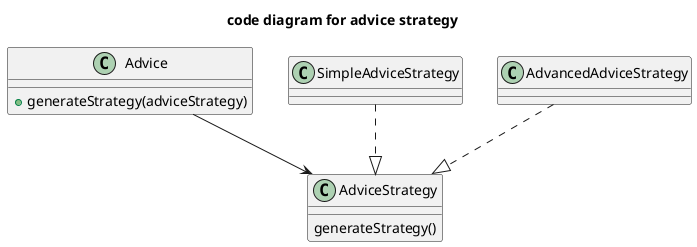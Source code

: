 @startuml
title code diagram for advice strategy

class Advice {
    + generateStrategy(adviceStrategy)
}

class AdviceStrategy {
    generateStrategy()
}

class SimpleAdviceStrategy{

}

class AdvancedAdviceStrategy{

}

Advice --> AdviceStrategy
SimpleAdviceStrategy..|>AdviceStrategy
AdvancedAdviceStrategy..|>AdviceStrategy
@enduml